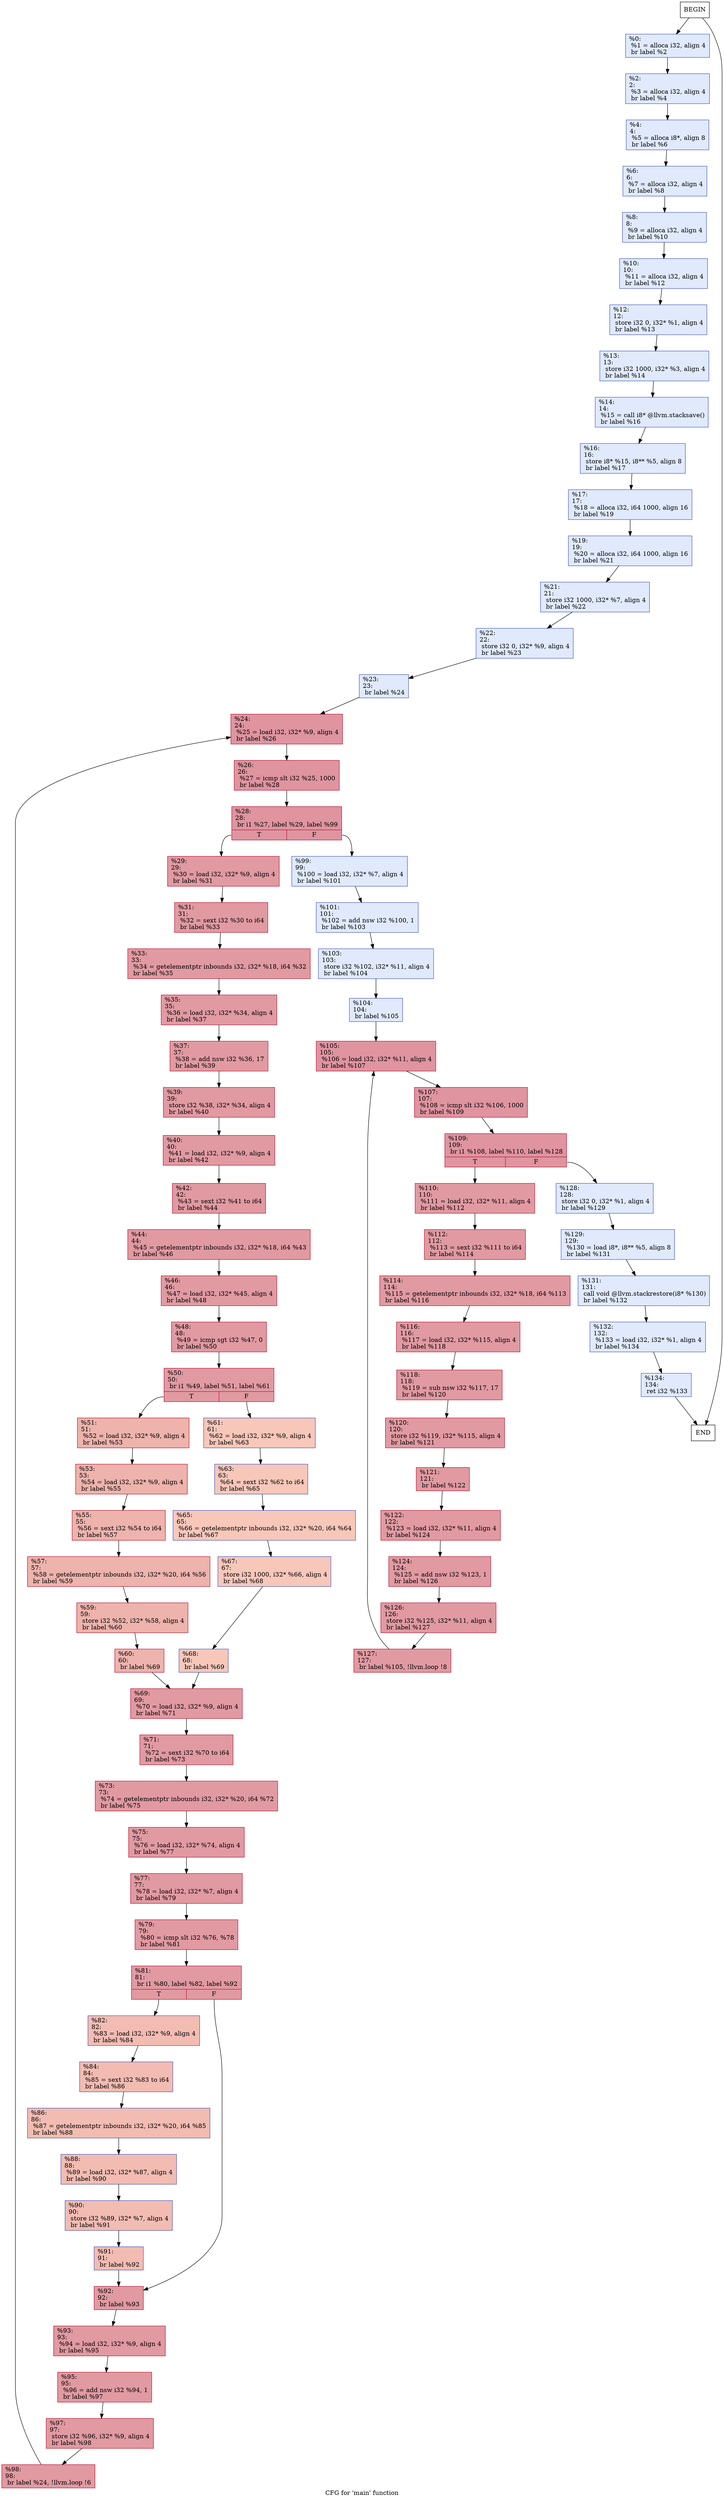 digraph "CFG for 'main' function" {
	label="CFG for 'main' function";

	Nodebeginmain [shape=record, label="BEGIN"];
	Nodebeginmain -> Node0x1651b90
	Node0x1651b90 [shape=record,color="#3d50c3ff", style=filled, fillcolor="#b9d0f970",label="{%0:\l  %1 = alloca i32, align 4\l  br label %2\l}"];
	Node0x1651b90 -> Node0x16522f0;
	Node0x16522f0 [shape=record,color="#3d50c3ff", style=filled, fillcolor="#b9d0f970",label="{%2:\l2:                                                \l  %3 = alloca i32, align 4\l  br label %4\l}"];
	Node0x16522f0 -> Node0x1652450;
	Node0x1652450 [shape=record,color="#3d50c3ff", style=filled, fillcolor="#b9d0f970",label="{%4:\l4:                                                \l  %5 = alloca i8*, align 8\l  br label %6\l}"];
	Node0x1652450 -> Node0x16525d0;
	Node0x16525d0 [shape=record,color="#3d50c3ff", style=filled, fillcolor="#b9d0f970",label="{%6:\l6:                                                \l  %7 = alloca i32, align 4\l  br label %8\l}"];
	Node0x16525d0 -> Node0x1652700;
	Node0x1652700 [shape=record,color="#3d50c3ff", style=filled, fillcolor="#b9d0f970",label="{%8:\l8:                                                \l  %9 = alloca i32, align 4\l  br label %10\l}"];
	Node0x1652700 -> Node0x1652510;
	Node0x1652510 [shape=record,color="#3d50c3ff", style=filled, fillcolor="#b9d0f970",label="{%10:\l10:                                               \l  %11 = alloca i32, align 4\l  br label %12\l}"];
	Node0x1652510 -> Node0x1652910;
	Node0x1652910 [shape=record,color="#3d50c3ff", style=filled, fillcolor="#b9d0f970",label="{%12:\l12:                                               \l  store i32 0, i32* %1, align 4\l  br label %13\l}"];
	Node0x1652910 -> Node0x16529d0;
	Node0x16529d0 [shape=record,color="#3d50c3ff", style=filled, fillcolor="#b9d0f970",label="{%13:\l13:                                               \l  store i32 1000, i32* %3, align 4\l  br label %14\l}"];
	Node0x16529d0 -> Node0x1652ac0;
	Node0x1652ac0 [shape=record,color="#3d50c3ff", style=filled, fillcolor="#b9d0f970",label="{%14:\l14:                                               \l  %15 = call i8* @llvm.stacksave()\l  br label %16\l}"];
	Node0x1652ac0 -> Node0x1652ce0;
	Node0x1652ce0 [shape=record,color="#3d50c3ff", style=filled, fillcolor="#b9d0f970",label="{%16:\l16:                                               \l  store i8* %15, i8** %5, align 8\l  br label %17\l}"];
	Node0x1652ce0 -> Node0x1652da0;
	Node0x1652da0 [shape=record,color="#3d50c3ff", style=filled, fillcolor="#b9d0f970",label="{%17:\l17:                                               \l  %18 = alloca i32, i64 1000, align 16\l  br label %19\l}"];
	Node0x1652da0 -> Node0x1652f00;
	Node0x1652f00 [shape=record,color="#3d50c3ff", style=filled, fillcolor="#b9d0f970",label="{%19:\l19:                                               \l  %20 = alloca i32, i64 1000, align 16\l  br label %21\l}"];
	Node0x1652f00 -> Node0x1653030;
	Node0x1653030 [shape=record,color="#3d50c3ff", style=filled, fillcolor="#b9d0f970",label="{%21:\l21:                                               \l  store i32 1000, i32* %7, align 4\l  br label %22\l}"];
	Node0x1653030 -> Node0x16530f0;
	Node0x16530f0 [shape=record,color="#3d50c3ff", style=filled, fillcolor="#b9d0f970",label="{%22:\l22:                                               \l  store i32 0, i32* %9, align 4\l  br label %23\l}"];
	Node0x16530f0 -> Node0x16531b0;
	Node0x16531b0 [shape=record,color="#3d50c3ff", style=filled, fillcolor="#b9d0f970",label="{%23:\l23:                                               \l  br label %24\l}"];
	Node0x16531b0 -> Node0x1653270;
	Node0x1653270 [shape=record,color="#b70d28ff", style=filled, fillcolor="#b70d2870",label="{%24:\l24:                                               \l  %25 = load i32, i32* %9, align 4\l  br label %26\l}"];
	Node0x1653270 -> Node0x16533a0;
	Node0x16533a0 [shape=record,color="#b70d28ff", style=filled, fillcolor="#b70d2870",label="{%26:\l26:                                               \l  %27 = icmp slt i32 %25, 1000\l  br label %28\l}"];
	Node0x16533a0 -> Node0x16534f0;
	Node0x16534f0 [shape=record,color="#b70d28ff", style=filled, fillcolor="#b70d2870",label="{%28:\l28:                                               \l  br i1 %27, label %29, label %99\l|{<s0>T|<s1>F}}"];
	Node0x16534f0:s0 -> Node0x16535b0;
	Node0x16534f0:s1 -> Node0x1653600;
	Node0x16535b0 [shape=record,color="#b70d28ff", style=filled, fillcolor="#bb1b2c70",label="{%29:\l29:                                               \l  %30 = load i32, i32* %9, align 4\l  br label %31\l}"];
	Node0x16535b0 -> Node0x16537b0;
	Node0x16537b0 [shape=record,color="#b70d28ff", style=filled, fillcolor="#bb1b2c70",label="{%31:\l31:                                               \l  %32 = sext i32 %30 to i64\l  br label %33\l}"];
	Node0x16537b0 -> Node0x1653af0;
	Node0x1653af0 [shape=record,color="#b70d28ff", style=filled, fillcolor="#bb1b2c70",label="{%33:\l33:                                               \l  %34 = getelementptr inbounds i32, i32* %18, i64 %32\l  br label %35\l}"];
	Node0x1653af0 -> Node0x1653c50;
	Node0x1653c50 [shape=record,color="#b70d28ff", style=filled, fillcolor="#bb1b2c70",label="{%35:\l35:                                               \l  %36 = load i32, i32* %34, align 4\l  br label %37\l}"];
	Node0x1653c50 -> Node0x1653d80;
	Node0x1653d80 [shape=record,color="#b70d28ff", style=filled, fillcolor="#bb1b2c70",label="{%37:\l37:                                               \l  %38 = add nsw i32 %36, 17\l  br label %39\l}"];
	Node0x1653d80 -> Node0x1653f00;
	Node0x1653f00 [shape=record,color="#b70d28ff", style=filled, fillcolor="#bb1b2c70",label="{%39:\l39:                                               \l  store i32 %38, i32* %34, align 4\l  br label %40\l}"];
	Node0x1653f00 -> Node0x1654050;
	Node0x1654050 [shape=record,color="#b70d28ff", style=filled, fillcolor="#bb1b2c70",label="{%40:\l40:                                               \l  %41 = load i32, i32* %9, align 4\l  br label %42\l}"];
	Node0x1654050 -> Node0x1654180;
	Node0x1654180 [shape=record,color="#b70d28ff", style=filled, fillcolor="#bb1b2c70",label="{%42:\l42:                                               \l  %43 = sext i32 %41 to i64\l  br label %44\l}"];
	Node0x1654180 -> Node0x16542b0;
	Node0x16542b0 [shape=record,color="#b70d28ff", style=filled, fillcolor="#bb1b2c70",label="{%44:\l44:                                               \l  %45 = getelementptr inbounds i32, i32* %18, i64 %43\l  br label %46\l}"];
	Node0x16542b0 -> Node0x1654410;
	Node0x1654410 [shape=record,color="#b70d28ff", style=filled, fillcolor="#bb1b2c70",label="{%46:\l46:                                               \l  %47 = load i32, i32* %45, align 4\l  br label %48\l}"];
	Node0x1654410 -> Node0x1654540;
	Node0x1654540 [shape=record,color="#b70d28ff", style=filled, fillcolor="#bb1b2c70",label="{%48:\l48:                                               \l  %49 = icmp sgt i32 %47, 0\l  br label %50\l}"];
	Node0x1654540 -> Node0x1654690;
	Node0x1654690 [shape=record,color="#b70d28ff", style=filled, fillcolor="#bb1b2c70",label="{%50:\l50:                                               \l  br i1 %49, label %51, label %61\l|{<s0>T|<s1>F}}"];
	Node0x1654690:s0 -> Node0x1654750;
	Node0x1654690:s1 -> Node0x16547a0;
	Node0x1654750 [shape=record,color="#b70d28ff", style=filled, fillcolor="#d6524470",label="{%51:\l51:                                               \l  %52 = load i32, i32* %9, align 4\l  br label %53\l}"];
	Node0x1654750 -> Node0x1654950;
	Node0x1654950 [shape=record,color="#b70d28ff", style=filled, fillcolor="#d6524470",label="{%53:\l53:                                               \l  %54 = load i32, i32* %9, align 4\l  br label %55\l}"];
	Node0x1654950 -> Node0x1654a80;
	Node0x1654a80 [shape=record,color="#b70d28ff", style=filled, fillcolor="#d6524470",label="{%55:\l55:                                               \l  %56 = sext i32 %54 to i64\l  br label %57\l}"];
	Node0x1654a80 -> Node0x1654bb0;
	Node0x1654bb0 [shape=record,color="#b70d28ff", style=filled, fillcolor="#d6524470",label="{%57:\l57:                                               \l  %58 = getelementptr inbounds i32, i32* %20, i64 %56\l  br label %59\l}"];
	Node0x1654bb0 -> Node0x1654d10;
	Node0x1654d10 [shape=record,color="#b70d28ff", style=filled, fillcolor="#d6524470",label="{%59:\l59:                                               \l  store i32 %52, i32* %58, align 4\l  br label %60\l}"];
	Node0x1654d10 -> Node0x1654e60;
	Node0x1654e60 [shape=record,color="#b70d28ff", style=filled, fillcolor="#d6524470",label="{%60:\l60:                                               \l  br label %69\l}"];
	Node0x1654e60 -> Node0x1654f20;
	Node0x16547a0 [shape=record,color="#3d50c3ff", style=filled, fillcolor="#ec7f6370",label="{%61:\l61:                                               \l  %62 = load i32, i32* %9, align 4\l  br label %63\l}"];
	Node0x16547a0 -> Node0x1655050;
	Node0x1655050 [shape=record,color="#3d50c3ff", style=filled, fillcolor="#ec7f6370",label="{%63:\l63:                                               \l  %64 = sext i32 %62 to i64\l  br label %65\l}"];
	Node0x1655050 -> Node0x1655590;
	Node0x1655590 [shape=record,color="#3d50c3ff", style=filled, fillcolor="#ec7f6370",label="{%65:\l65:                                               \l  %66 = getelementptr inbounds i32, i32* %20, i64 %64\l  br label %67\l}"];
	Node0x1655590 -> Node0x16556f0;
	Node0x16556f0 [shape=record,color="#3d50c3ff", style=filled, fillcolor="#ec7f6370",label="{%67:\l67:                                               \l  store i32 1000, i32* %66, align 4\l  br label %68\l}"];
	Node0x16556f0 -> Node0x1655840;
	Node0x1655840 [shape=record,color="#3d50c3ff", style=filled, fillcolor="#ec7f6370",label="{%68:\l68:                                               \l  br label %69\l}"];
	Node0x1655840 -> Node0x1654f20;
	Node0x1654f20 [shape=record,color="#b70d28ff", style=filled, fillcolor="#bb1b2c70",label="{%69:\l69:                                               \l  %70 = load i32, i32* %9, align 4\l  br label %71\l}"];
	Node0x1654f20 -> Node0x16559e0;
	Node0x16559e0 [shape=record,color="#b70d28ff", style=filled, fillcolor="#bb1b2c70",label="{%71:\l71:                                               \l  %72 = sext i32 %70 to i64\l  br label %73\l}"];
	Node0x16559e0 -> Node0x1655b10;
	Node0x1655b10 [shape=record,color="#b70d28ff", style=filled, fillcolor="#bb1b2c70",label="{%73:\l73:                                               \l  %74 = getelementptr inbounds i32, i32* %20, i64 %72\l  br label %75\l}"];
	Node0x1655b10 -> Node0x1655c70;
	Node0x1655c70 [shape=record,color="#b70d28ff", style=filled, fillcolor="#bb1b2c70",label="{%75:\l75:                                               \l  %76 = load i32, i32* %74, align 4\l  br label %77\l}"];
	Node0x1655c70 -> Node0x1655da0;
	Node0x1655da0 [shape=record,color="#b70d28ff", style=filled, fillcolor="#bb1b2c70",label="{%77:\l77:                                               \l  %78 = load i32, i32* %7, align 4\l  br label %79\l}"];
	Node0x1655da0 -> Node0x1655ed0;
	Node0x1655ed0 [shape=record,color="#b70d28ff", style=filled, fillcolor="#bb1b2c70",label="{%79:\l79:                                               \l  %80 = icmp slt i32 %76, %78\l  br label %81\l}"];
	Node0x1655ed0 -> Node0x1656020;
	Node0x1656020 [shape=record,color="#b70d28ff", style=filled, fillcolor="#bb1b2c70",label="{%81:\l81:                                               \l  br i1 %80, label %82, label %92\l|{<s0>T|<s1>F}}"];
	Node0x1656020:s0 -> Node0x16560e0;
	Node0x1656020:s1 -> Node0x1656130;
	Node0x16560e0 [shape=record,color="#3d50c3ff", style=filled, fillcolor="#e1675170",label="{%82:\l82:                                               \l  %83 = load i32, i32* %9, align 4\l  br label %84\l}"];
	Node0x16560e0 -> Node0x16562a0;
	Node0x16562a0 [shape=record,color="#3d50c3ff", style=filled, fillcolor="#e1675170",label="{%84:\l84:                                               \l  %85 = sext i32 %83 to i64\l  br label %86\l}"];
	Node0x16562a0 -> Node0x16563d0;
	Node0x16563d0 [shape=record,color="#3d50c3ff", style=filled, fillcolor="#e1675170",label="{%86:\l86:                                               \l  %87 = getelementptr inbounds i32, i32* %20, i64 %85\l  br label %88\l}"];
	Node0x16563d0 -> Node0x1656530;
	Node0x1656530 [shape=record,color="#3d50c3ff", style=filled, fillcolor="#e1675170",label="{%88:\l88:                                               \l  %89 = load i32, i32* %87, align 4\l  br label %90\l}"];
	Node0x1656530 -> Node0x1656660;
	Node0x1656660 [shape=record,color="#3d50c3ff", style=filled, fillcolor="#e1675170",label="{%90:\l90:                                               \l  store i32 %89, i32* %7, align 4\l  br label %91\l}"];
	Node0x1656660 -> Node0x16567b0;
	Node0x16567b0 [shape=record,color="#3d50c3ff", style=filled, fillcolor="#e1675170",label="{%91:\l91:                                               \l  br label %92\l}"];
	Node0x16567b0 -> Node0x1656130;
	Node0x1656130 [shape=record,color="#b70d28ff", style=filled, fillcolor="#bb1b2c70",label="{%92:\l92:                                               \l  br label %93\l}"];
	Node0x1656130 -> Node0x16568e0;
	Node0x16568e0 [shape=record,color="#b70d28ff", style=filled, fillcolor="#bb1b2c70",label="{%93:\l93:                                               \l  %94 = load i32, i32* %9, align 4\l  br label %95\l}"];
	Node0x16568e0 -> Node0x1656a10;
	Node0x1656a10 [shape=record,color="#b70d28ff", style=filled, fillcolor="#bb1b2c70",label="{%95:\l95:                                               \l  %96 = add nsw i32 %94, 1\l  br label %97\l}"];
	Node0x1656a10 -> Node0x1656b60;
	Node0x1656b60 [shape=record,color="#b70d28ff", style=filled, fillcolor="#bb1b2c70",label="{%97:\l97:                                               \l  store i32 %96, i32* %9, align 4\l  br label %98\l}"];
	Node0x1656b60 -> Node0x1656cb0;
	Node0x1656cb0 [shape=record,color="#b70d28ff", style=filled, fillcolor="#bb1b2c70",label="{%98:\l98:                                               \l  br label %24, !llvm.loop !6\l}"];
	Node0x1656cb0 -> Node0x1653270;
	Node0x1653600 [shape=record,color="#3d50c3ff", style=filled, fillcolor="#b9d0f970",label="{%99:\l99:                                               \l  %100 = load i32, i32* %7, align 4\l  br label %101\l}"];
	Node0x1653600 -> Node0x16578e0;
	Node0x16578e0 [shape=record,color="#3d50c3ff", style=filled, fillcolor="#b9d0f970",label="{%101:\l101:                                              \l  %102 = add nsw i32 %100, 1\l  br label %103\l}"];
	Node0x16578e0 -> Node0x1657a30;
	Node0x1657a30 [shape=record,color="#3d50c3ff", style=filled, fillcolor="#b9d0f970",label="{%103:\l103:                                              \l  store i32 %102, i32* %11, align 4\l  br label %104\l}"];
	Node0x1657a30 -> Node0x1657b80;
	Node0x1657b80 [shape=record,color="#3d50c3ff", style=filled, fillcolor="#b9d0f970",label="{%104:\l104:                                              \l  br label %105\l}"];
	Node0x1657b80 -> Node0x1657c40;
	Node0x1657c40 [shape=record,color="#b70d28ff", style=filled, fillcolor="#b70d2870",label="{%105:\l105:                                              \l  %106 = load i32, i32* %11, align 4\l  br label %107\l}"];
	Node0x1657c40 -> Node0x1657d70;
	Node0x1657d70 [shape=record,color="#b70d28ff", style=filled, fillcolor="#b70d2870",label="{%107:\l107:                                              \l  %108 = icmp slt i32 %106, 1000\l  br label %109\l}"];
	Node0x1657d70 -> Node0x1657ec0;
	Node0x1657ec0 [shape=record,color="#b70d28ff", style=filled, fillcolor="#b70d2870",label="{%109:\l109:                                              \l  br i1 %108, label %110, label %128\l|{<s0>T|<s1>F}}"];
	Node0x1657ec0:s0 -> Node0x1657f80;
	Node0x1657ec0:s1 -> Node0x1657fd0;
	Node0x1657f80 [shape=record,color="#b70d28ff", style=filled, fillcolor="#bb1b2c70",label="{%110:\l110:                                              \l  %111 = load i32, i32* %11, align 4\l  br label %112\l}"];
	Node0x1657f80 -> Node0x1658180;
	Node0x1658180 [shape=record,color="#b70d28ff", style=filled, fillcolor="#bb1b2c70",label="{%112:\l112:                                              \l  %113 = sext i32 %111 to i64\l  br label %114\l}"];
	Node0x1658180 -> Node0x16582b0;
	Node0x16582b0 [shape=record,color="#b70d28ff", style=filled, fillcolor="#bb1b2c70",label="{%114:\l114:                                              \l  %115 = getelementptr inbounds i32, i32* %18, i64 %113\l  br label %116\l}"];
	Node0x16582b0 -> Node0x1658410;
	Node0x1658410 [shape=record,color="#b70d28ff", style=filled, fillcolor="#bb1b2c70",label="{%116:\l116:                                              \l  %117 = load i32, i32* %115, align 4\l  br label %118\l}"];
	Node0x1658410 -> Node0x1658540;
	Node0x1658540 [shape=record,color="#b70d28ff", style=filled, fillcolor="#bb1b2c70",label="{%118:\l118:                                              \l  %119 = sub nsw i32 %117, 17\l  br label %120\l}"];
	Node0x1658540 -> Node0x1658690;
	Node0x1658690 [shape=record,color="#b70d28ff", style=filled, fillcolor="#bb1b2c70",label="{%120:\l120:                                              \l  store i32 %119, i32* %115, align 4\l  br label %121\l}"];
	Node0x1658690 -> Node0x16587e0;
	Node0x16587e0 [shape=record,color="#b70d28ff", style=filled, fillcolor="#bb1b2c70",label="{%121:\l121:                                              \l  br label %122\l}"];
	Node0x16587e0 -> Node0x16588a0;
	Node0x16588a0 [shape=record,color="#b70d28ff", style=filled, fillcolor="#bb1b2c70",label="{%122:\l122:                                              \l  %123 = load i32, i32* %11, align 4\l  br label %124\l}"];
	Node0x16588a0 -> Node0x16589d0;
	Node0x16589d0 [shape=record,color="#b70d28ff", style=filled, fillcolor="#bb1b2c70",label="{%124:\l124:                                              \l  %125 = add nsw i32 %123, 1\l  br label %126\l}"];
	Node0x16589d0 -> Node0x1658b20;
	Node0x1658b20 [shape=record,color="#b70d28ff", style=filled, fillcolor="#bb1b2c70",label="{%126:\l126:                                              \l  store i32 %125, i32* %11, align 4\l  br label %127\l}"];
	Node0x1658b20 -> Node0x1658c70;
	Node0x1658c70 [shape=record,color="#b70d28ff", style=filled, fillcolor="#bb1b2c70",label="{%127:\l127:                                              \l  br label %105, !llvm.loop !8\l}"];
	Node0x1658c70 -> Node0x1657c40;
	Node0x1657fd0 [shape=record,color="#3d50c3ff", style=filled, fillcolor="#b9d0f970",label="{%128:\l128:                                              \l  store i32 0, i32* %1, align 4\l  br label %129\l}"];
	Node0x1657fd0 -> Node0x1659700;
	Node0x1659700 [shape=record,color="#3d50c3ff", style=filled, fillcolor="#b9d0f970",label="{%129:\l129:                                              \l  %130 = load i8*, i8** %5, align 8\l  br label %131\l}"];
	Node0x1659700 -> Node0x1659830;
	Node0x1659830 [shape=record,color="#3d50c3ff", style=filled, fillcolor="#b9d0f970",label="{%131:\l131:                                              \l  call void @llvm.stackrestore(i8* %130)\l  br label %132\l}"];
	Node0x1659830 -> Node0x1659b50;
	Node0x1659b50 [shape=record,color="#3d50c3ff", style=filled, fillcolor="#b9d0f970",label="{%132:\l132:                                              \l  %133 = load i32, i32* %1, align 4\l  br label %134\l}"];
	Node0x1659b50 -> Node0x1659c80;
	Node0x1659c80 [shape=record,color="#3d50c3ff", style=filled, fillcolor="#b9d0f970",label="{%134:\l134:                                              \l  ret i32 %133\l}"];
	Node0x1659c80 -> Nodeendmain;
	Nodeendmain [shape=record, label="END"];
	Nodebeginmain -> Nodeendmain;
}
